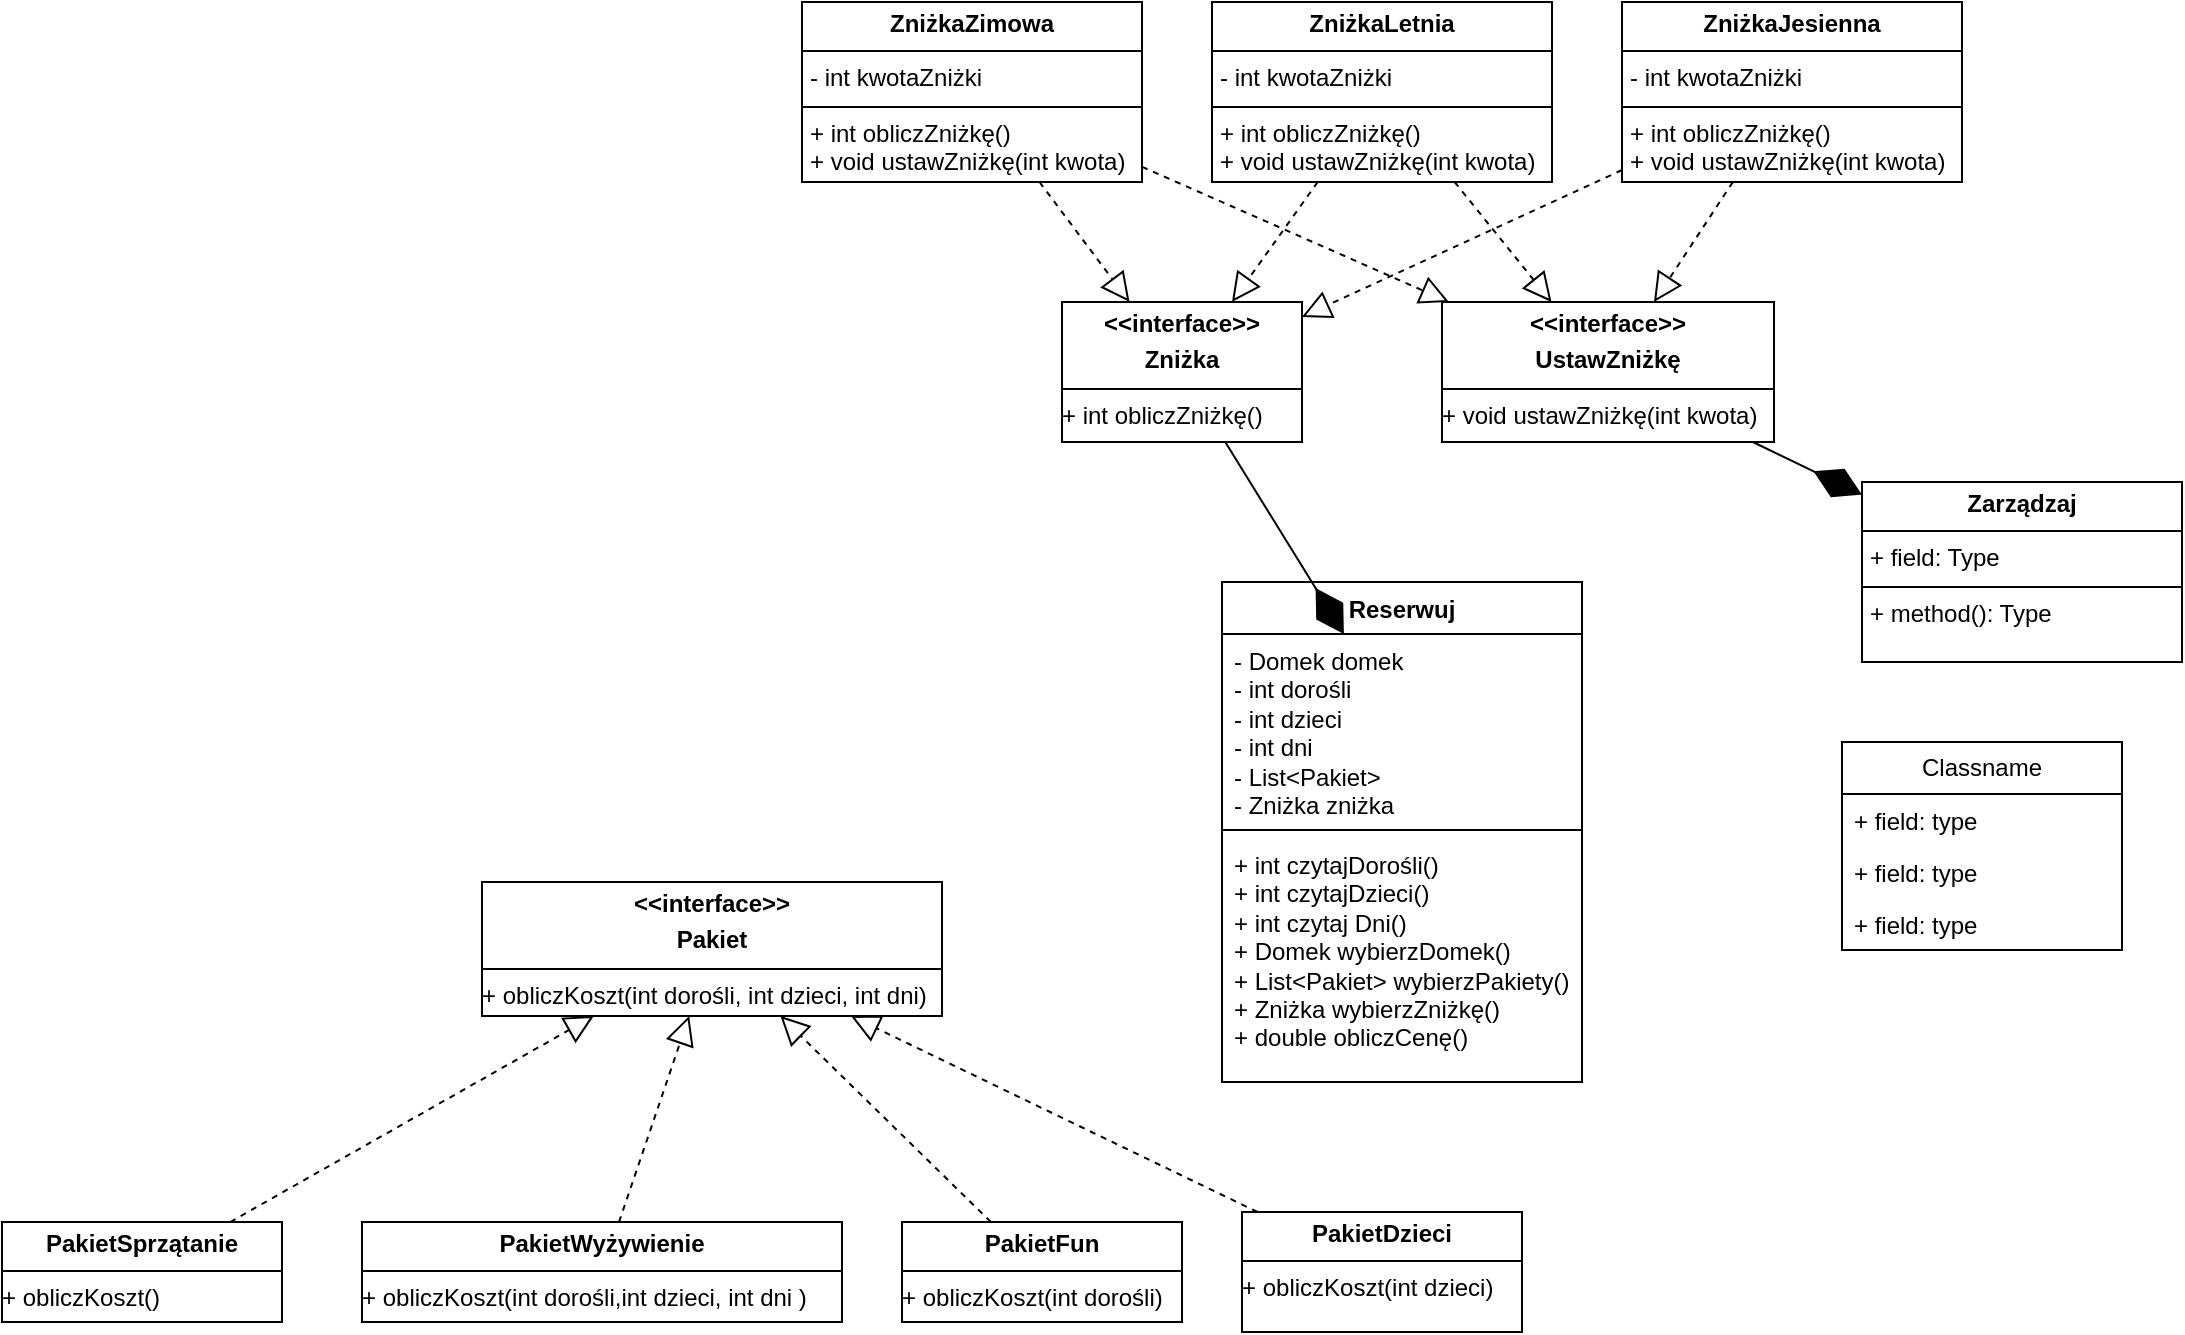 <mxfile version="26.0.10">
  <diagram name="Strona-1" id="Xkmi08W4jPSwvixj5hdW">
    <mxGraphModel dx="1621" dy="522" grid="1" gridSize="10" guides="1" tooltips="1" connect="1" arrows="1" fold="1" page="1" pageScale="1" pageWidth="827" pageHeight="1169" math="0" shadow="0">
      <root>
        <mxCell id="0" />
        <mxCell id="1" parent="0" />
        <mxCell id="SDx-nbXRSxSEXaq3ydwH-2" value="Reserwuj" style="swimlane;fontStyle=1;align=center;verticalAlign=top;childLayout=stackLayout;horizontal=1;startSize=26;horizontalStack=0;resizeParent=1;resizeParentMax=0;resizeLast=0;collapsible=1;marginBottom=0;whiteSpace=wrap;html=1;" vertex="1" parent="1">
          <mxGeometry x="280" y="300" width="180" height="250" as="geometry" />
        </mxCell>
        <mxCell id="SDx-nbXRSxSEXaq3ydwH-3" value="- Domek domek&lt;div&gt;- int dorośli&lt;/div&gt;&lt;div&gt;- int dzieci&lt;/div&gt;&lt;div&gt;- int dni&lt;/div&gt;&lt;div&gt;- List&amp;lt;Pakiet&amp;gt;&lt;/div&gt;&lt;div&gt;- Zniżka zniżka&lt;/div&gt;" style="text;strokeColor=none;fillColor=none;align=left;verticalAlign=top;spacingLeft=4;spacingRight=4;overflow=hidden;rotatable=0;points=[[0,0.5],[1,0.5]];portConstraint=eastwest;whiteSpace=wrap;html=1;" vertex="1" parent="SDx-nbXRSxSEXaq3ydwH-2">
          <mxGeometry y="26" width="180" height="94" as="geometry" />
        </mxCell>
        <mxCell id="SDx-nbXRSxSEXaq3ydwH-4" value="" style="line;strokeWidth=1;fillColor=none;align=left;verticalAlign=middle;spacingTop=-1;spacingLeft=3;spacingRight=3;rotatable=0;labelPosition=right;points=[];portConstraint=eastwest;strokeColor=inherit;" vertex="1" parent="SDx-nbXRSxSEXaq3ydwH-2">
          <mxGeometry y="120" width="180" height="8" as="geometry" />
        </mxCell>
        <mxCell id="SDx-nbXRSxSEXaq3ydwH-5" value="&lt;div&gt;+ int czytajDorośli()&lt;/div&gt;&lt;div&gt;+ int czytajDzieci()&lt;/div&gt;&lt;div&gt;+ int czytaj Dni()&lt;/div&gt;&lt;div&gt;+ Domek wybierzDomek()&lt;/div&gt;&lt;div&gt;+ List&amp;lt;Pakiet&amp;gt; wybierzPakiety()&lt;/div&gt;&lt;div&gt;+ Zniżka wybierzZniżkę()&lt;/div&gt;+ double obliczCenę()" style="text;strokeColor=none;fillColor=none;align=left;verticalAlign=top;spacingLeft=4;spacingRight=4;overflow=hidden;rotatable=0;points=[[0,0.5],[1,0.5]];portConstraint=eastwest;whiteSpace=wrap;html=1;" vertex="1" parent="SDx-nbXRSxSEXaq3ydwH-2">
          <mxGeometry y="128" width="180" height="122" as="geometry" />
        </mxCell>
        <mxCell id="SDx-nbXRSxSEXaq3ydwH-7" value="Classname" style="swimlane;fontStyle=0;childLayout=stackLayout;horizontal=1;startSize=26;fillColor=none;horizontalStack=0;resizeParent=1;resizeParentMax=0;resizeLast=0;collapsible=1;marginBottom=0;whiteSpace=wrap;html=1;" vertex="1" parent="1">
          <mxGeometry x="590" y="380" width="140" height="104" as="geometry" />
        </mxCell>
        <mxCell id="SDx-nbXRSxSEXaq3ydwH-8" value="+ field: type" style="text;strokeColor=none;fillColor=none;align=left;verticalAlign=top;spacingLeft=4;spacingRight=4;overflow=hidden;rotatable=0;points=[[0,0.5],[1,0.5]];portConstraint=eastwest;whiteSpace=wrap;html=1;" vertex="1" parent="SDx-nbXRSxSEXaq3ydwH-7">
          <mxGeometry y="26" width="140" height="26" as="geometry" />
        </mxCell>
        <mxCell id="SDx-nbXRSxSEXaq3ydwH-9" value="+ field: type" style="text;strokeColor=none;fillColor=none;align=left;verticalAlign=top;spacingLeft=4;spacingRight=4;overflow=hidden;rotatable=0;points=[[0,0.5],[1,0.5]];portConstraint=eastwest;whiteSpace=wrap;html=1;" vertex="1" parent="SDx-nbXRSxSEXaq3ydwH-7">
          <mxGeometry y="52" width="140" height="26" as="geometry" />
        </mxCell>
        <mxCell id="SDx-nbXRSxSEXaq3ydwH-10" value="+ field: type" style="text;strokeColor=none;fillColor=none;align=left;verticalAlign=top;spacingLeft=4;spacingRight=4;overflow=hidden;rotatable=0;points=[[0,0.5],[1,0.5]];portConstraint=eastwest;whiteSpace=wrap;html=1;" vertex="1" parent="SDx-nbXRSxSEXaq3ydwH-7">
          <mxGeometry y="78" width="140" height="26" as="geometry" />
        </mxCell>
        <mxCell id="SDx-nbXRSxSEXaq3ydwH-18" value="&lt;p style=&quot;margin:0px;margin-top:4px;text-align:center;&quot;&gt;&lt;b&gt;&amp;lt;&amp;lt;interface&amp;gt;&amp;gt;&lt;/b&gt;&lt;/p&gt;&lt;p style=&quot;margin:0px;margin-top:4px;text-align:center;&quot;&gt;&lt;b&gt;Pakiet&lt;/b&gt;&lt;/p&gt;&lt;hr size=&quot;1&quot; style=&quot;border-style:solid;&quot;&gt;&lt;div style=&quot;height:2px;&quot;&gt;+ obliczKoszt(int dorośli, int dzieci, int dni)&lt;/div&gt;" style="verticalAlign=top;align=left;overflow=fill;html=1;whiteSpace=wrap;" vertex="1" parent="1">
          <mxGeometry x="-90" y="450" width="230" height="67" as="geometry" />
        </mxCell>
        <mxCell id="SDx-nbXRSxSEXaq3ydwH-19" value="&lt;p style=&quot;margin:0px;margin-top:4px;text-align:center;&quot;&gt;&lt;b&gt;PakietSprzątanie&lt;/b&gt;&lt;/p&gt;&lt;hr size=&quot;1&quot; style=&quot;border-style:solid;&quot;&gt;&lt;div style=&quot;height:2px;&quot;&gt;+ obliczKoszt()&lt;/div&gt;" style="verticalAlign=top;align=left;overflow=fill;html=1;whiteSpace=wrap;" vertex="1" parent="1">
          <mxGeometry x="-330" y="620" width="140" height="50" as="geometry" />
        </mxCell>
        <mxCell id="SDx-nbXRSxSEXaq3ydwH-20" value="&lt;p style=&quot;margin:0px;margin-top:4px;text-align:center;&quot;&gt;&lt;b&gt;PakietWyżywienie&lt;/b&gt;&lt;/p&gt;&lt;hr size=&quot;1&quot; style=&quot;border-style:solid;&quot;&gt;&lt;div style=&quot;height:2px;&quot;&gt;+ obliczKoszt(int dorośli,int dzieci, int dni&amp;nbsp;)&lt;/div&gt;" style="verticalAlign=top;align=left;overflow=fill;html=1;whiteSpace=wrap;" vertex="1" parent="1">
          <mxGeometry x="-150" y="620" width="240" height="50" as="geometry" />
        </mxCell>
        <mxCell id="SDx-nbXRSxSEXaq3ydwH-21" value="&lt;p style=&quot;margin:0px;margin-top:4px;text-align:center;&quot;&gt;&lt;b&gt;PakietDzieci&lt;/b&gt;&lt;/p&gt;&lt;hr size=&quot;1&quot; style=&quot;border-style:solid;&quot;&gt;&lt;div style=&quot;height:2px;&quot;&gt;+ obliczKoszt(int dzieci)&lt;/div&gt;" style="verticalAlign=top;align=left;overflow=fill;html=1;whiteSpace=wrap;" vertex="1" parent="1">
          <mxGeometry x="290" y="615" width="140" height="60" as="geometry" />
        </mxCell>
        <mxCell id="SDx-nbXRSxSEXaq3ydwH-22" value="&lt;p style=&quot;margin:0px;margin-top:4px;text-align:center;&quot;&gt;&lt;b&gt;PakietFun&lt;/b&gt;&lt;/p&gt;&lt;hr size=&quot;1&quot; style=&quot;border-style:solid;&quot;&gt;&lt;div style=&quot;height:2px;&quot;&gt;+ obliczKoszt(int dorośli)&lt;/div&gt;" style="verticalAlign=top;align=left;overflow=fill;html=1;whiteSpace=wrap;" vertex="1" parent="1">
          <mxGeometry x="120" y="620" width="140" height="50" as="geometry" />
        </mxCell>
        <mxCell id="SDx-nbXRSxSEXaq3ydwH-23" value="" style="endArrow=block;dashed=1;endFill=0;endSize=12;html=1;rounded=0;" edge="1" parent="1" source="SDx-nbXRSxSEXaq3ydwH-19" target="SDx-nbXRSxSEXaq3ydwH-18">
          <mxGeometry width="160" relative="1" as="geometry">
            <mxPoint x="-280" y="560" as="sourcePoint" />
            <mxPoint x="-120" y="560" as="targetPoint" />
          </mxGeometry>
        </mxCell>
        <mxCell id="SDx-nbXRSxSEXaq3ydwH-25" value="" style="endArrow=block;dashed=1;endFill=0;endSize=12;html=1;rounded=0;" edge="1" parent="1" source="SDx-nbXRSxSEXaq3ydwH-20" target="SDx-nbXRSxSEXaq3ydwH-18">
          <mxGeometry width="160" relative="1" as="geometry">
            <mxPoint x="-250" y="630" as="sourcePoint" />
            <mxPoint x="-90" y="530" as="targetPoint" />
          </mxGeometry>
        </mxCell>
        <mxCell id="SDx-nbXRSxSEXaq3ydwH-26" value="" style="endArrow=block;dashed=1;endFill=0;endSize=12;html=1;rounded=0;" edge="1" parent="1" source="SDx-nbXRSxSEXaq3ydwH-22" target="SDx-nbXRSxSEXaq3ydwH-18">
          <mxGeometry width="160" relative="1" as="geometry">
            <mxPoint x="-240" y="640" as="sourcePoint" />
            <mxPoint x="-65" y="547" as="targetPoint" />
          </mxGeometry>
        </mxCell>
        <mxCell id="SDx-nbXRSxSEXaq3ydwH-27" value="" style="endArrow=block;dashed=1;endFill=0;endSize=12;html=1;rounded=0;" edge="1" parent="1" source="SDx-nbXRSxSEXaq3ydwH-21" target="SDx-nbXRSxSEXaq3ydwH-18">
          <mxGeometry width="160" relative="1" as="geometry">
            <mxPoint x="-230" y="650" as="sourcePoint" />
            <mxPoint x="-55" y="557" as="targetPoint" />
          </mxGeometry>
        </mxCell>
        <mxCell id="SDx-nbXRSxSEXaq3ydwH-28" value="&lt;p style=&quot;margin:0px;margin-top:4px;text-align:center;&quot;&gt;&lt;b&gt;&amp;lt;&amp;lt;interface&amp;gt;&amp;gt;&lt;/b&gt;&lt;/p&gt;&lt;p style=&quot;margin:0px;margin-top:4px;text-align:center;&quot;&gt;&lt;b&gt;Zniżka&lt;/b&gt;&lt;/p&gt;&lt;hr size=&quot;1&quot; style=&quot;border-style:solid;&quot;&gt;&lt;div style=&quot;height:2px;&quot;&gt;+ int obliczZniżkę()&lt;/div&gt;" style="verticalAlign=top;align=left;overflow=fill;html=1;whiteSpace=wrap;" vertex="1" parent="1">
          <mxGeometry x="200" y="160" width="120" height="70" as="geometry" />
        </mxCell>
        <mxCell id="SDx-nbXRSxSEXaq3ydwH-30" value="&lt;p style=&quot;margin:0px;margin-top:4px;text-align:center;&quot;&gt;&lt;b&gt;&amp;lt;&amp;lt;interface&amp;gt;&amp;gt;&lt;/b&gt;&lt;/p&gt;&lt;p style=&quot;margin:0px;margin-top:4px;text-align:center;&quot;&gt;&lt;b&gt;UstawZniżkę&lt;/b&gt;&lt;/p&gt;&lt;hr size=&quot;1&quot; style=&quot;border-style:solid;&quot;&gt;&lt;div style=&quot;height:2px;&quot;&gt;+ void ustawZniżkę(int kwota)&lt;/div&gt;" style="verticalAlign=top;align=left;overflow=fill;html=1;whiteSpace=wrap;" vertex="1" parent="1">
          <mxGeometry x="390" y="160" width="166" height="70" as="geometry" />
        </mxCell>
        <mxCell id="SDx-nbXRSxSEXaq3ydwH-33" value="&lt;p style=&quot;margin:0px;margin-top:4px;text-align:center;&quot;&gt;&lt;b&gt;ZniżkaZimowa&lt;/b&gt;&lt;/p&gt;&lt;hr size=&quot;1&quot; style=&quot;border-style:solid;&quot;&gt;&lt;p style=&quot;margin:0px;margin-left:4px;&quot;&gt;- int kwotaZniżki&lt;/p&gt;&lt;hr size=&quot;1&quot; style=&quot;border-style:solid;&quot;&gt;&lt;p style=&quot;margin:0px;margin-left:4px;&quot;&gt;+ int obliczZniżkę()&lt;/p&gt;&lt;p style=&quot;margin:0px;margin-left:4px;&quot;&gt;+ void ustawZniżkę(int kwota)&lt;/p&gt;" style="verticalAlign=top;align=left;overflow=fill;html=1;whiteSpace=wrap;" vertex="1" parent="1">
          <mxGeometry x="70" y="10" width="170" height="90" as="geometry" />
        </mxCell>
        <mxCell id="SDx-nbXRSxSEXaq3ydwH-34" value="&lt;p style=&quot;margin:0px;margin-top:4px;text-align:center;&quot;&gt;&lt;b&gt;ZniżkaLetnia&lt;/b&gt;&lt;/p&gt;&lt;hr size=&quot;1&quot; style=&quot;border-style:solid;&quot;&gt;&lt;p style=&quot;margin:0px;margin-left:4px;&quot;&gt;- int kwotaZniżki&lt;/p&gt;&lt;hr size=&quot;1&quot; style=&quot;border-style:solid;&quot;&gt;&lt;p style=&quot;margin:0px;margin-left:4px;&quot;&gt;+ int obliczZniżkę()&lt;/p&gt;&lt;p style=&quot;margin:0px;margin-left:4px;&quot;&gt;+ void ustawZniżkę(int kwota)&lt;/p&gt;" style="verticalAlign=top;align=left;overflow=fill;html=1;whiteSpace=wrap;" vertex="1" parent="1">
          <mxGeometry x="275" y="10" width="170" height="90" as="geometry" />
        </mxCell>
        <mxCell id="SDx-nbXRSxSEXaq3ydwH-35" value="&lt;p style=&quot;margin:0px;margin-top:4px;text-align:center;&quot;&gt;&lt;b&gt;ZniżkaJesienna&lt;/b&gt;&lt;/p&gt;&lt;hr size=&quot;1&quot; style=&quot;border-style:solid;&quot;&gt;&lt;p style=&quot;margin:0px;margin-left:4px;&quot;&gt;- int kwotaZniżki&lt;/p&gt;&lt;hr size=&quot;1&quot; style=&quot;border-style:solid;&quot;&gt;&lt;p style=&quot;margin:0px;margin-left:4px;&quot;&gt;+ int obliczZniżkę()&lt;/p&gt;&lt;p style=&quot;margin:0px;margin-left:4px;&quot;&gt;+ void ustawZniżkę(int kwota)&lt;/p&gt;" style="verticalAlign=top;align=left;overflow=fill;html=1;whiteSpace=wrap;" vertex="1" parent="1">
          <mxGeometry x="480" y="10" width="170" height="90" as="geometry" />
        </mxCell>
        <mxCell id="SDx-nbXRSxSEXaq3ydwH-36" value="" style="endArrow=block;dashed=1;endFill=0;endSize=12;html=1;rounded=0;" edge="1" parent="1" source="SDx-nbXRSxSEXaq3ydwH-33" target="SDx-nbXRSxSEXaq3ydwH-28">
          <mxGeometry width="160" relative="1" as="geometry">
            <mxPoint x="150" y="140" as="sourcePoint" />
            <mxPoint x="310" y="140" as="targetPoint" />
          </mxGeometry>
        </mxCell>
        <mxCell id="SDx-nbXRSxSEXaq3ydwH-37" value="" style="endArrow=block;dashed=1;endFill=0;endSize=12;html=1;rounded=0;" edge="1" parent="1" source="SDx-nbXRSxSEXaq3ydwH-33" target="SDx-nbXRSxSEXaq3ydwH-30">
          <mxGeometry width="160" relative="1" as="geometry">
            <mxPoint x="160" y="150" as="sourcePoint" />
            <mxPoint x="320" y="150" as="targetPoint" />
          </mxGeometry>
        </mxCell>
        <mxCell id="SDx-nbXRSxSEXaq3ydwH-38" value="" style="endArrow=block;dashed=1;endFill=0;endSize=12;html=1;rounded=0;" edge="1" parent="1" source="SDx-nbXRSxSEXaq3ydwH-34" target="SDx-nbXRSxSEXaq3ydwH-28">
          <mxGeometry width="160" relative="1" as="geometry">
            <mxPoint x="250" y="102" as="sourcePoint" />
            <mxPoint x="404" y="170" as="targetPoint" />
          </mxGeometry>
        </mxCell>
        <mxCell id="SDx-nbXRSxSEXaq3ydwH-39" value="" style="endArrow=block;dashed=1;endFill=0;endSize=12;html=1;rounded=0;" edge="1" parent="1" source="SDx-nbXRSxSEXaq3ydwH-34" target="SDx-nbXRSxSEXaq3ydwH-30">
          <mxGeometry width="160" relative="1" as="geometry">
            <mxPoint x="260" y="112" as="sourcePoint" />
            <mxPoint x="414" y="180" as="targetPoint" />
          </mxGeometry>
        </mxCell>
        <mxCell id="SDx-nbXRSxSEXaq3ydwH-40" value="" style="endArrow=block;dashed=1;endFill=0;endSize=12;html=1;rounded=0;" edge="1" parent="1" source="SDx-nbXRSxSEXaq3ydwH-35" target="SDx-nbXRSxSEXaq3ydwH-30">
          <mxGeometry width="160" relative="1" as="geometry">
            <mxPoint x="270" y="122" as="sourcePoint" />
            <mxPoint x="424" y="190" as="targetPoint" />
          </mxGeometry>
        </mxCell>
        <mxCell id="SDx-nbXRSxSEXaq3ydwH-41" value="" style="endArrow=block;dashed=1;endFill=0;endSize=12;html=1;rounded=0;" edge="1" parent="1" source="SDx-nbXRSxSEXaq3ydwH-35" target="SDx-nbXRSxSEXaq3ydwH-28">
          <mxGeometry width="160" relative="1" as="geometry">
            <mxPoint x="280" y="132" as="sourcePoint" />
            <mxPoint x="434" y="200" as="targetPoint" />
          </mxGeometry>
        </mxCell>
        <mxCell id="SDx-nbXRSxSEXaq3ydwH-42" value="" style="endArrow=diamondThin;endFill=1;endSize=24;html=1;rounded=0;" edge="1" parent="1" source="SDx-nbXRSxSEXaq3ydwH-28" target="SDx-nbXRSxSEXaq3ydwH-3">
          <mxGeometry width="160" relative="1" as="geometry">
            <mxPoint x="130" y="280" as="sourcePoint" />
            <mxPoint x="290" y="280" as="targetPoint" />
          </mxGeometry>
        </mxCell>
        <mxCell id="SDx-nbXRSxSEXaq3ydwH-43" value="&lt;p style=&quot;margin:0px;margin-top:4px;text-align:center;&quot;&gt;&lt;b&gt;Zarządzaj&lt;/b&gt;&lt;/p&gt;&lt;hr size=&quot;1&quot; style=&quot;border-style:solid;&quot;&gt;&lt;p style=&quot;margin:0px;margin-left:4px;&quot;&gt;+ field: Type&lt;/p&gt;&lt;hr size=&quot;1&quot; style=&quot;border-style:solid;&quot;&gt;&lt;p style=&quot;margin:0px;margin-left:4px;&quot;&gt;+ method(): Type&lt;/p&gt;" style="verticalAlign=top;align=left;overflow=fill;html=1;whiteSpace=wrap;" vertex="1" parent="1">
          <mxGeometry x="600" y="250" width="160" height="90" as="geometry" />
        </mxCell>
        <mxCell id="SDx-nbXRSxSEXaq3ydwH-44" value="" style="endArrow=diamondThin;endFill=1;endSize=24;html=1;rounded=0;" edge="1" parent="1" source="SDx-nbXRSxSEXaq3ydwH-30" target="SDx-nbXRSxSEXaq3ydwH-43">
          <mxGeometry width="160" relative="1" as="geometry">
            <mxPoint x="460" y="250" as="sourcePoint" />
            <mxPoint x="620" y="250" as="targetPoint" />
          </mxGeometry>
        </mxCell>
      </root>
    </mxGraphModel>
  </diagram>
</mxfile>
